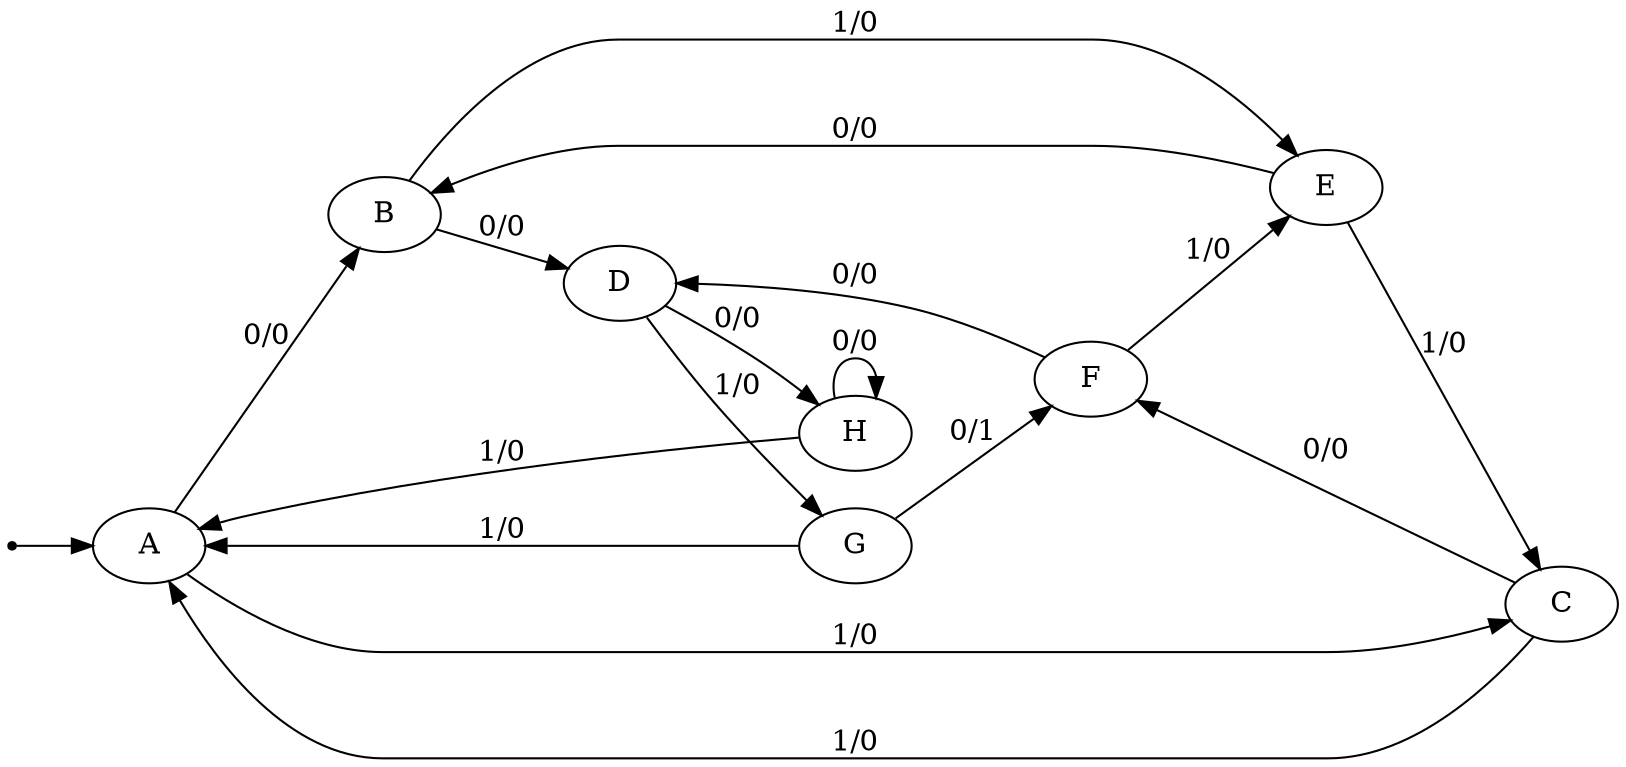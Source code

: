 digraph STG {
	rankdir=LR;

	INIT [shape=point];
	A [label="A"];
	B [label="B"];
	C [label="C"];
	D [label="D"];
	E [label="E"];
	F [label="F"];
	H [label="H"];
	G [label="G"];

	INIT -> A;
	A -> B [label="0/0"];
	A -> C [label="1/0"];
	B -> D [label="0/0"];
	B -> E [label="1/0"];
	C -> F [label="0/0"];
	C -> A [label="1/0"];
	D -> H [label="0/0"];
	D -> G [label="1/0"];
	E -> B [label="0/0"];
	E -> C [label="1/0"];
	F -> D [label="0/0"];
	F -> E [label="1/0"];
	H -> H [label="0/0"];
	H -> A [label="1/0"];
	G -> F [label="0/1"];
	G -> A [label="1/0"];
}